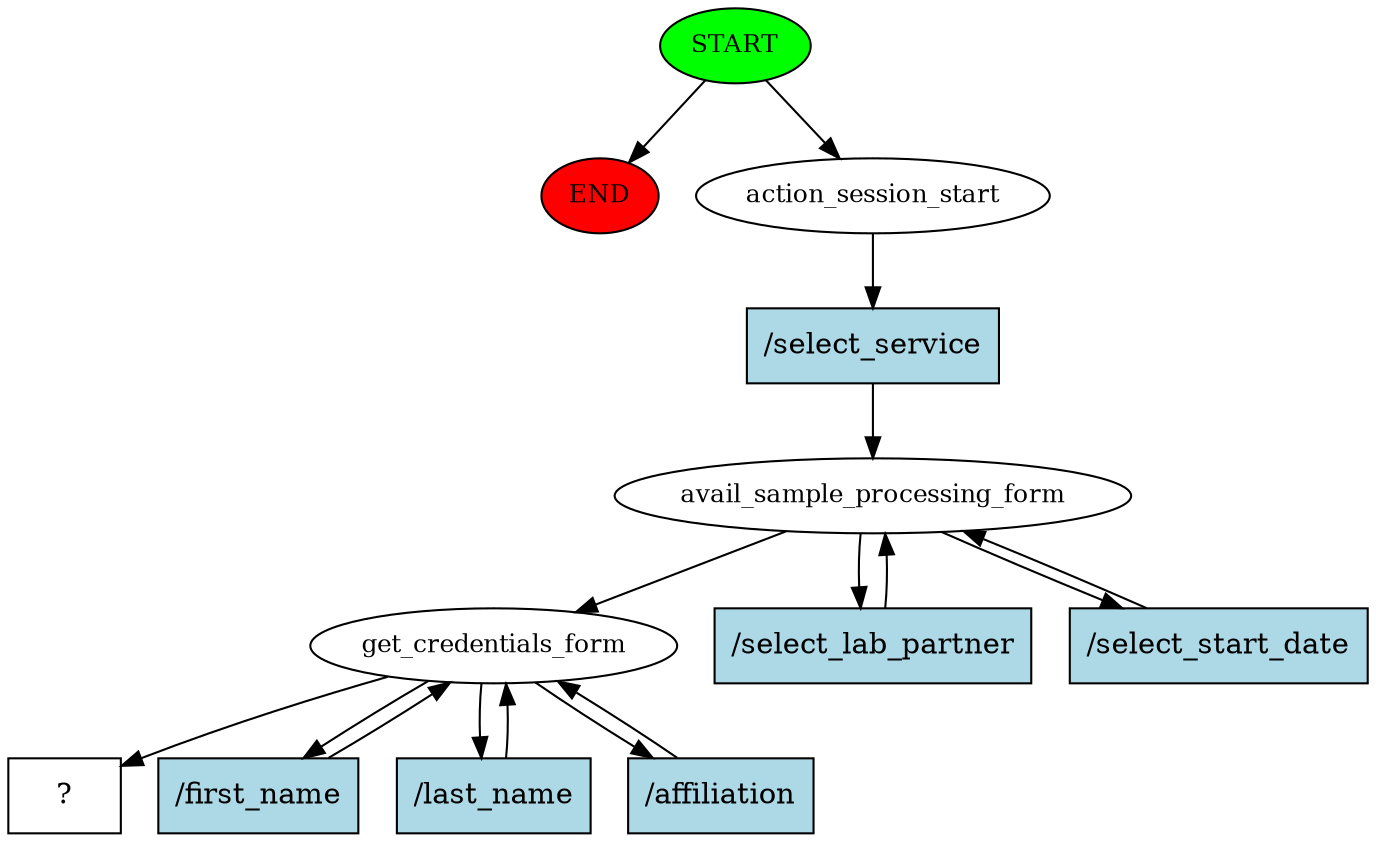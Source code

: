 digraph  {
0 [class="start active", fillcolor=green, fontsize=12, label=START, style=filled];
"-1" [class=end, fillcolor=red, fontsize=12, label=END, style=filled];
1 [class=active, fontsize=12, label=action_session_start];
2 [class=active, fontsize=12, label=avail_sample_processing_form];
5 [class=active, fontsize=12, label=get_credentials_form];
9 [class="intent dashed active", label="  ?  ", shape=rect];
10 [class="intent active", fillcolor=lightblue, label="/select_service", shape=rect, style=filled];
11 [class="intent active", fillcolor=lightblue, label="/select_lab_partner", shape=rect, style=filled];
12 [class="intent active", fillcolor=lightblue, label="/select_start_date", shape=rect, style=filled];
13 [class="intent active", fillcolor=lightblue, label="/first_name", shape=rect, style=filled];
14 [class="intent active", fillcolor=lightblue, label="/last_name", shape=rect, style=filled];
15 [class="intent active", fillcolor=lightblue, label="/affiliation", shape=rect, style=filled];
0 -> "-1"  [class="", key=NONE, label=""];
0 -> 1  [class=active, key=NONE, label=""];
1 -> 10  [class=active, key=0];
2 -> 5  [class=active, key=NONE, label=""];
2 -> 11  [class=active, key=0];
2 -> 12  [class=active, key=0];
5 -> 9  [class=active, key=NONE, label=""];
5 -> 13  [class=active, key=0];
5 -> 14  [class=active, key=0];
5 -> 15  [class=active, key=0];
10 -> 2  [class=active, key=0];
11 -> 2  [class=active, key=0];
12 -> 2  [class=active, key=0];
13 -> 5  [class=active, key=0];
14 -> 5  [class=active, key=0];
15 -> 5  [class=active, key=0];
}
